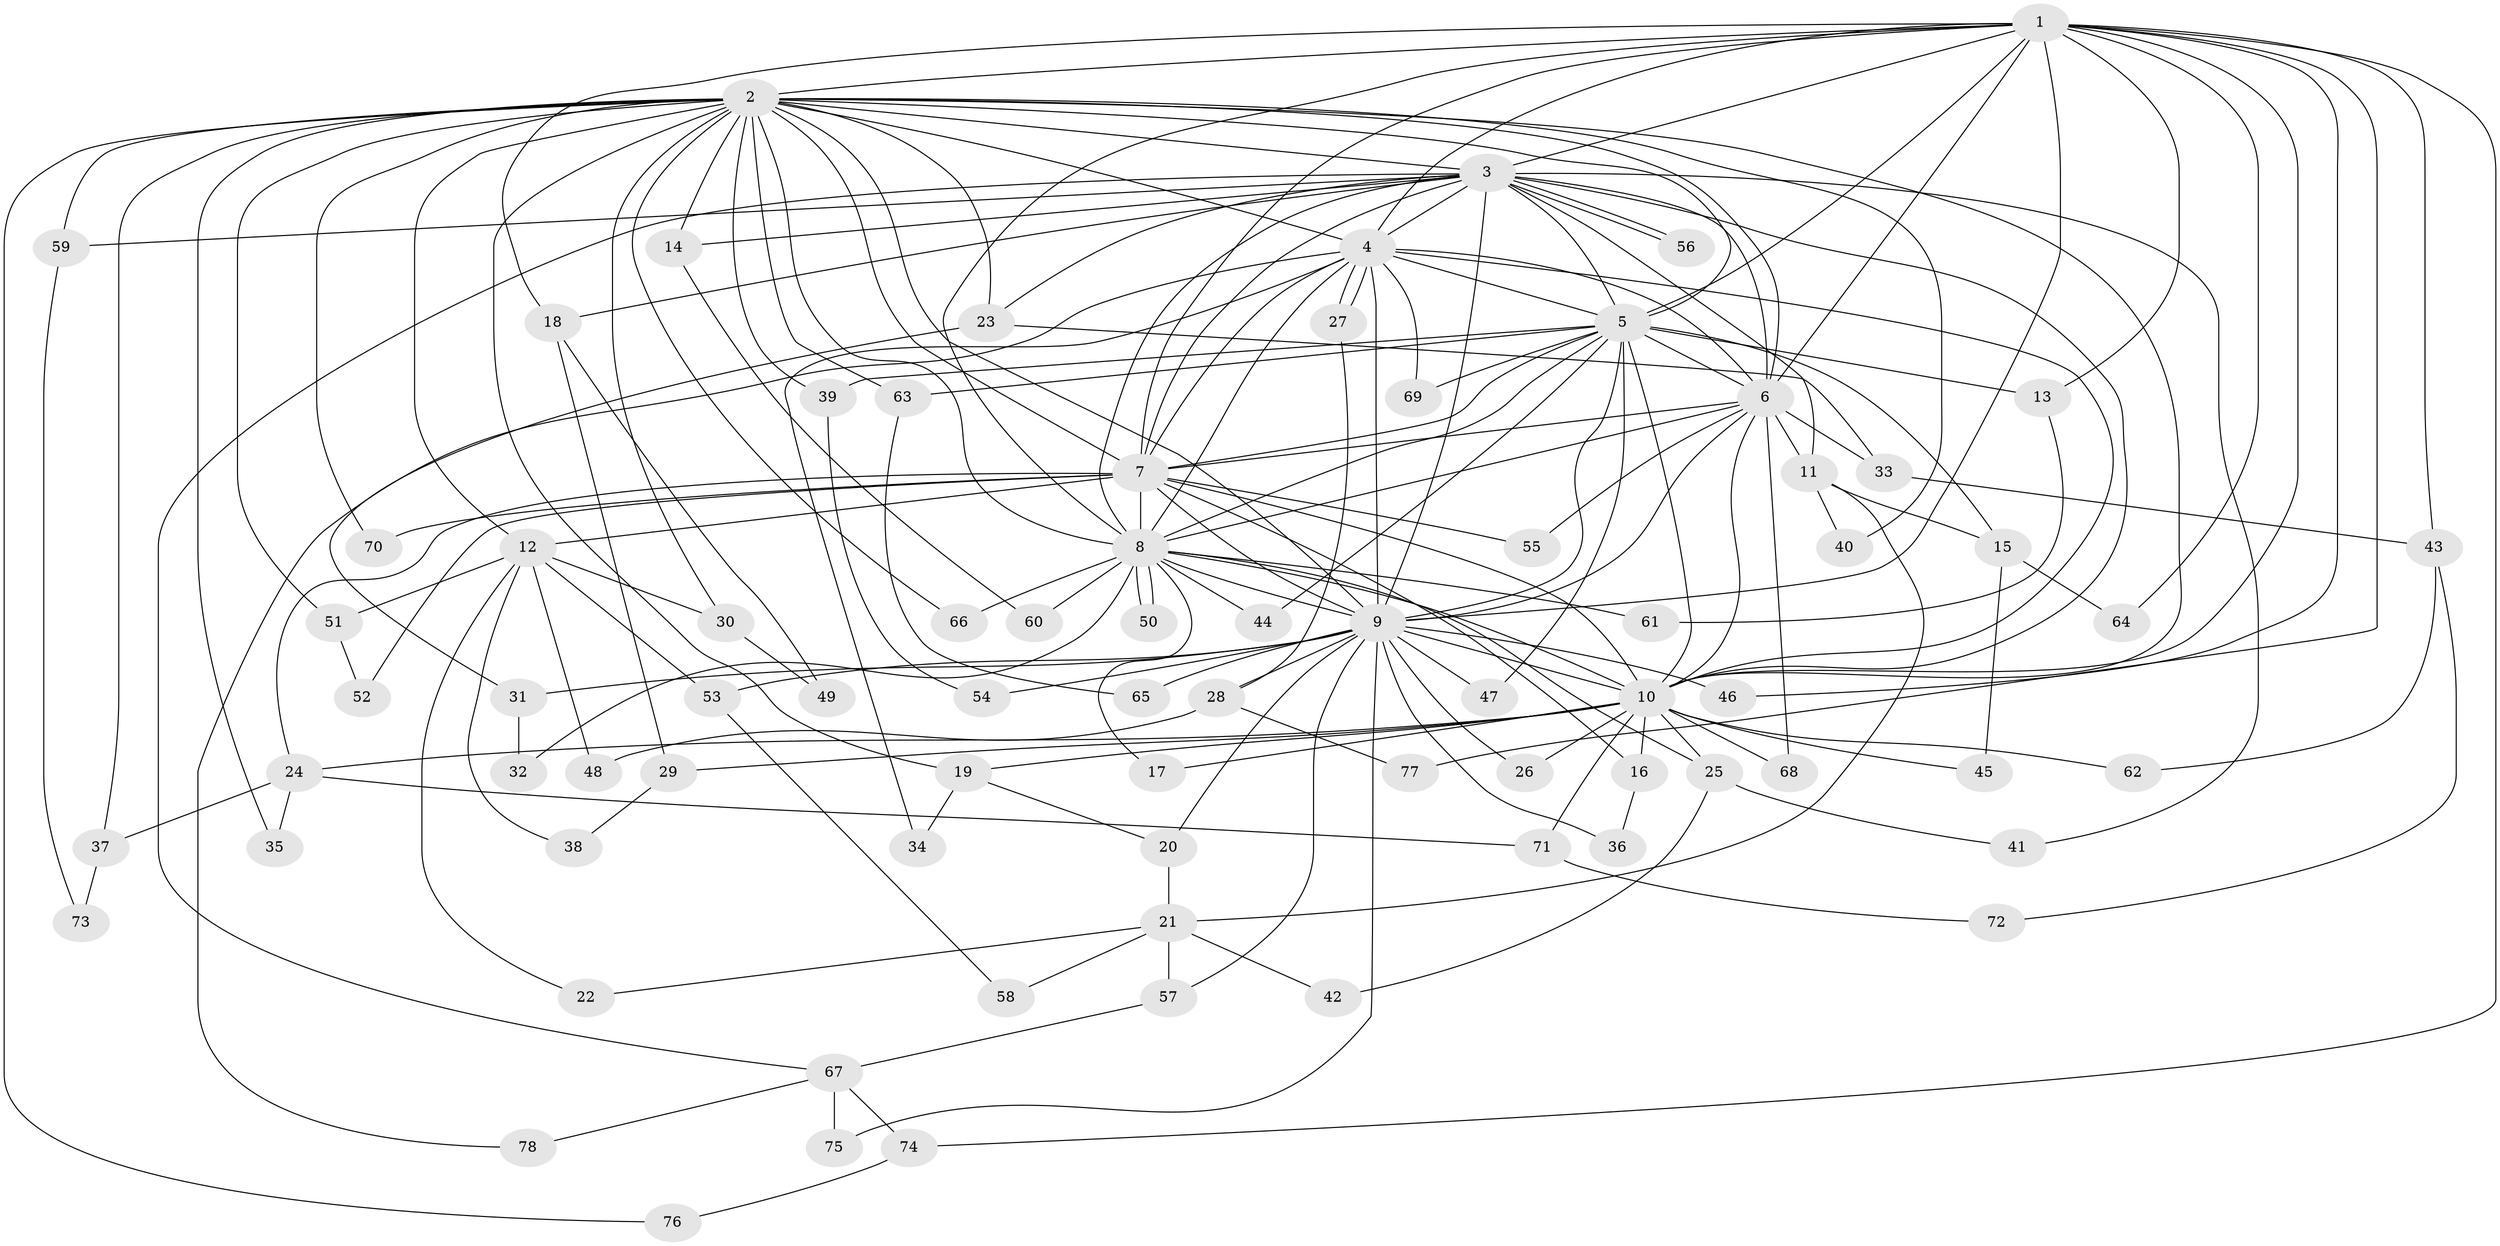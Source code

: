 // coarse degree distribution, {15: 0.01818181818181818, 23: 0.01818181818181818, 21: 0.01818181818181818, 10: 0.01818181818181818, 12: 0.01818181818181818, 27: 0.01818181818181818, 5: 0.09090909090909091, 9: 0.01818181818181818, 3: 0.2727272727272727, 4: 0.07272727272727272, 2: 0.4, 6: 0.01818181818181818, 1: 0.01818181818181818}
// Generated by graph-tools (version 1.1) at 2025/41/03/06/25 10:41:32]
// undirected, 78 vertices, 181 edges
graph export_dot {
graph [start="1"]
  node [color=gray90,style=filled];
  1;
  2;
  3;
  4;
  5;
  6;
  7;
  8;
  9;
  10;
  11;
  12;
  13;
  14;
  15;
  16;
  17;
  18;
  19;
  20;
  21;
  22;
  23;
  24;
  25;
  26;
  27;
  28;
  29;
  30;
  31;
  32;
  33;
  34;
  35;
  36;
  37;
  38;
  39;
  40;
  41;
  42;
  43;
  44;
  45;
  46;
  47;
  48;
  49;
  50;
  51;
  52;
  53;
  54;
  55;
  56;
  57;
  58;
  59;
  60;
  61;
  62;
  63;
  64;
  65;
  66;
  67;
  68;
  69;
  70;
  71;
  72;
  73;
  74;
  75;
  76;
  77;
  78;
  1 -- 2;
  1 -- 3;
  1 -- 4;
  1 -- 5;
  1 -- 6;
  1 -- 7;
  1 -- 8;
  1 -- 9;
  1 -- 10;
  1 -- 13;
  1 -- 18;
  1 -- 43;
  1 -- 46;
  1 -- 64;
  1 -- 74;
  1 -- 77;
  2 -- 3;
  2 -- 4;
  2 -- 5;
  2 -- 6;
  2 -- 7;
  2 -- 8;
  2 -- 9;
  2 -- 10;
  2 -- 12;
  2 -- 14;
  2 -- 19;
  2 -- 23;
  2 -- 30;
  2 -- 35;
  2 -- 37;
  2 -- 39;
  2 -- 40;
  2 -- 51;
  2 -- 59;
  2 -- 63;
  2 -- 66;
  2 -- 70;
  2 -- 76;
  3 -- 4;
  3 -- 5;
  3 -- 6;
  3 -- 7;
  3 -- 8;
  3 -- 9;
  3 -- 10;
  3 -- 11;
  3 -- 14;
  3 -- 18;
  3 -- 23;
  3 -- 41;
  3 -- 56;
  3 -- 56;
  3 -- 59;
  3 -- 67;
  4 -- 5;
  4 -- 6;
  4 -- 7;
  4 -- 8;
  4 -- 9;
  4 -- 10;
  4 -- 27;
  4 -- 27;
  4 -- 34;
  4 -- 69;
  4 -- 78;
  5 -- 6;
  5 -- 7;
  5 -- 8;
  5 -- 9;
  5 -- 10;
  5 -- 13;
  5 -- 15;
  5 -- 39;
  5 -- 44;
  5 -- 47;
  5 -- 63;
  5 -- 69;
  6 -- 7;
  6 -- 8;
  6 -- 9;
  6 -- 10;
  6 -- 11;
  6 -- 33;
  6 -- 55;
  6 -- 68;
  7 -- 8;
  7 -- 9;
  7 -- 10;
  7 -- 12;
  7 -- 16;
  7 -- 24;
  7 -- 52;
  7 -- 55;
  7 -- 70;
  8 -- 9;
  8 -- 10;
  8 -- 17;
  8 -- 25;
  8 -- 32;
  8 -- 44;
  8 -- 50;
  8 -- 50;
  8 -- 60;
  8 -- 61;
  8 -- 66;
  9 -- 10;
  9 -- 20;
  9 -- 26;
  9 -- 28;
  9 -- 31;
  9 -- 36;
  9 -- 46;
  9 -- 47;
  9 -- 53;
  9 -- 54;
  9 -- 57;
  9 -- 65;
  9 -- 75;
  10 -- 16;
  10 -- 17;
  10 -- 19;
  10 -- 24;
  10 -- 25;
  10 -- 26;
  10 -- 29;
  10 -- 45;
  10 -- 62;
  10 -- 68;
  10 -- 71;
  11 -- 15;
  11 -- 21;
  11 -- 40;
  12 -- 22;
  12 -- 30;
  12 -- 38;
  12 -- 48;
  12 -- 51;
  12 -- 53;
  13 -- 61;
  14 -- 60;
  15 -- 45;
  15 -- 64;
  16 -- 36;
  18 -- 29;
  18 -- 49;
  19 -- 20;
  19 -- 34;
  20 -- 21;
  21 -- 22;
  21 -- 42;
  21 -- 57;
  21 -- 58;
  23 -- 31;
  23 -- 33;
  24 -- 35;
  24 -- 37;
  24 -- 71;
  25 -- 41;
  25 -- 42;
  27 -- 28;
  28 -- 48;
  28 -- 77;
  29 -- 38;
  30 -- 49;
  31 -- 32;
  33 -- 43;
  37 -- 73;
  39 -- 54;
  43 -- 62;
  43 -- 72;
  51 -- 52;
  53 -- 58;
  57 -- 67;
  59 -- 73;
  63 -- 65;
  67 -- 74;
  67 -- 75;
  67 -- 78;
  71 -- 72;
  74 -- 76;
}
